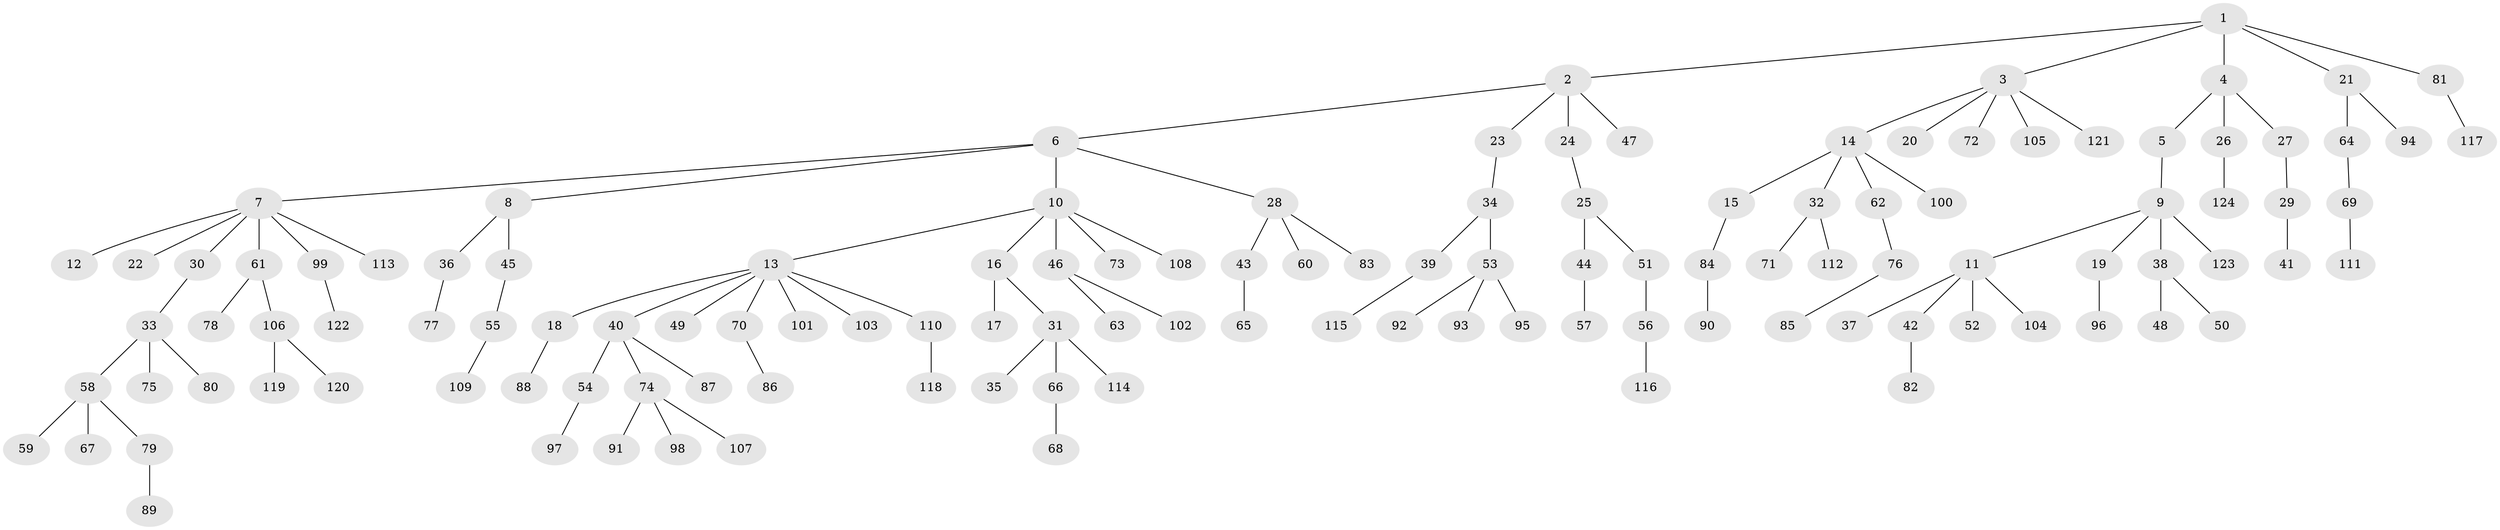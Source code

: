 // Generated by graph-tools (version 1.1) at 2025/50/03/09/25 03:50:21]
// undirected, 124 vertices, 123 edges
graph export_dot {
graph [start="1"]
  node [color=gray90,style=filled];
  1;
  2;
  3;
  4;
  5;
  6;
  7;
  8;
  9;
  10;
  11;
  12;
  13;
  14;
  15;
  16;
  17;
  18;
  19;
  20;
  21;
  22;
  23;
  24;
  25;
  26;
  27;
  28;
  29;
  30;
  31;
  32;
  33;
  34;
  35;
  36;
  37;
  38;
  39;
  40;
  41;
  42;
  43;
  44;
  45;
  46;
  47;
  48;
  49;
  50;
  51;
  52;
  53;
  54;
  55;
  56;
  57;
  58;
  59;
  60;
  61;
  62;
  63;
  64;
  65;
  66;
  67;
  68;
  69;
  70;
  71;
  72;
  73;
  74;
  75;
  76;
  77;
  78;
  79;
  80;
  81;
  82;
  83;
  84;
  85;
  86;
  87;
  88;
  89;
  90;
  91;
  92;
  93;
  94;
  95;
  96;
  97;
  98;
  99;
  100;
  101;
  102;
  103;
  104;
  105;
  106;
  107;
  108;
  109;
  110;
  111;
  112;
  113;
  114;
  115;
  116;
  117;
  118;
  119;
  120;
  121;
  122;
  123;
  124;
  1 -- 2;
  1 -- 3;
  1 -- 4;
  1 -- 21;
  1 -- 81;
  2 -- 6;
  2 -- 23;
  2 -- 24;
  2 -- 47;
  3 -- 14;
  3 -- 20;
  3 -- 72;
  3 -- 105;
  3 -- 121;
  4 -- 5;
  4 -- 26;
  4 -- 27;
  5 -- 9;
  6 -- 7;
  6 -- 8;
  6 -- 10;
  6 -- 28;
  7 -- 12;
  7 -- 22;
  7 -- 30;
  7 -- 61;
  7 -- 99;
  7 -- 113;
  8 -- 36;
  8 -- 45;
  9 -- 11;
  9 -- 19;
  9 -- 38;
  9 -- 123;
  10 -- 13;
  10 -- 16;
  10 -- 46;
  10 -- 73;
  10 -- 108;
  11 -- 37;
  11 -- 42;
  11 -- 52;
  11 -- 104;
  13 -- 18;
  13 -- 40;
  13 -- 49;
  13 -- 70;
  13 -- 101;
  13 -- 103;
  13 -- 110;
  14 -- 15;
  14 -- 32;
  14 -- 62;
  14 -- 100;
  15 -- 84;
  16 -- 17;
  16 -- 31;
  18 -- 88;
  19 -- 96;
  21 -- 64;
  21 -- 94;
  23 -- 34;
  24 -- 25;
  25 -- 44;
  25 -- 51;
  26 -- 124;
  27 -- 29;
  28 -- 43;
  28 -- 60;
  28 -- 83;
  29 -- 41;
  30 -- 33;
  31 -- 35;
  31 -- 66;
  31 -- 114;
  32 -- 71;
  32 -- 112;
  33 -- 58;
  33 -- 75;
  33 -- 80;
  34 -- 39;
  34 -- 53;
  36 -- 77;
  38 -- 48;
  38 -- 50;
  39 -- 115;
  40 -- 54;
  40 -- 74;
  40 -- 87;
  42 -- 82;
  43 -- 65;
  44 -- 57;
  45 -- 55;
  46 -- 63;
  46 -- 102;
  51 -- 56;
  53 -- 92;
  53 -- 93;
  53 -- 95;
  54 -- 97;
  55 -- 109;
  56 -- 116;
  58 -- 59;
  58 -- 67;
  58 -- 79;
  61 -- 78;
  61 -- 106;
  62 -- 76;
  64 -- 69;
  66 -- 68;
  69 -- 111;
  70 -- 86;
  74 -- 91;
  74 -- 98;
  74 -- 107;
  76 -- 85;
  79 -- 89;
  81 -- 117;
  84 -- 90;
  99 -- 122;
  106 -- 119;
  106 -- 120;
  110 -- 118;
}
